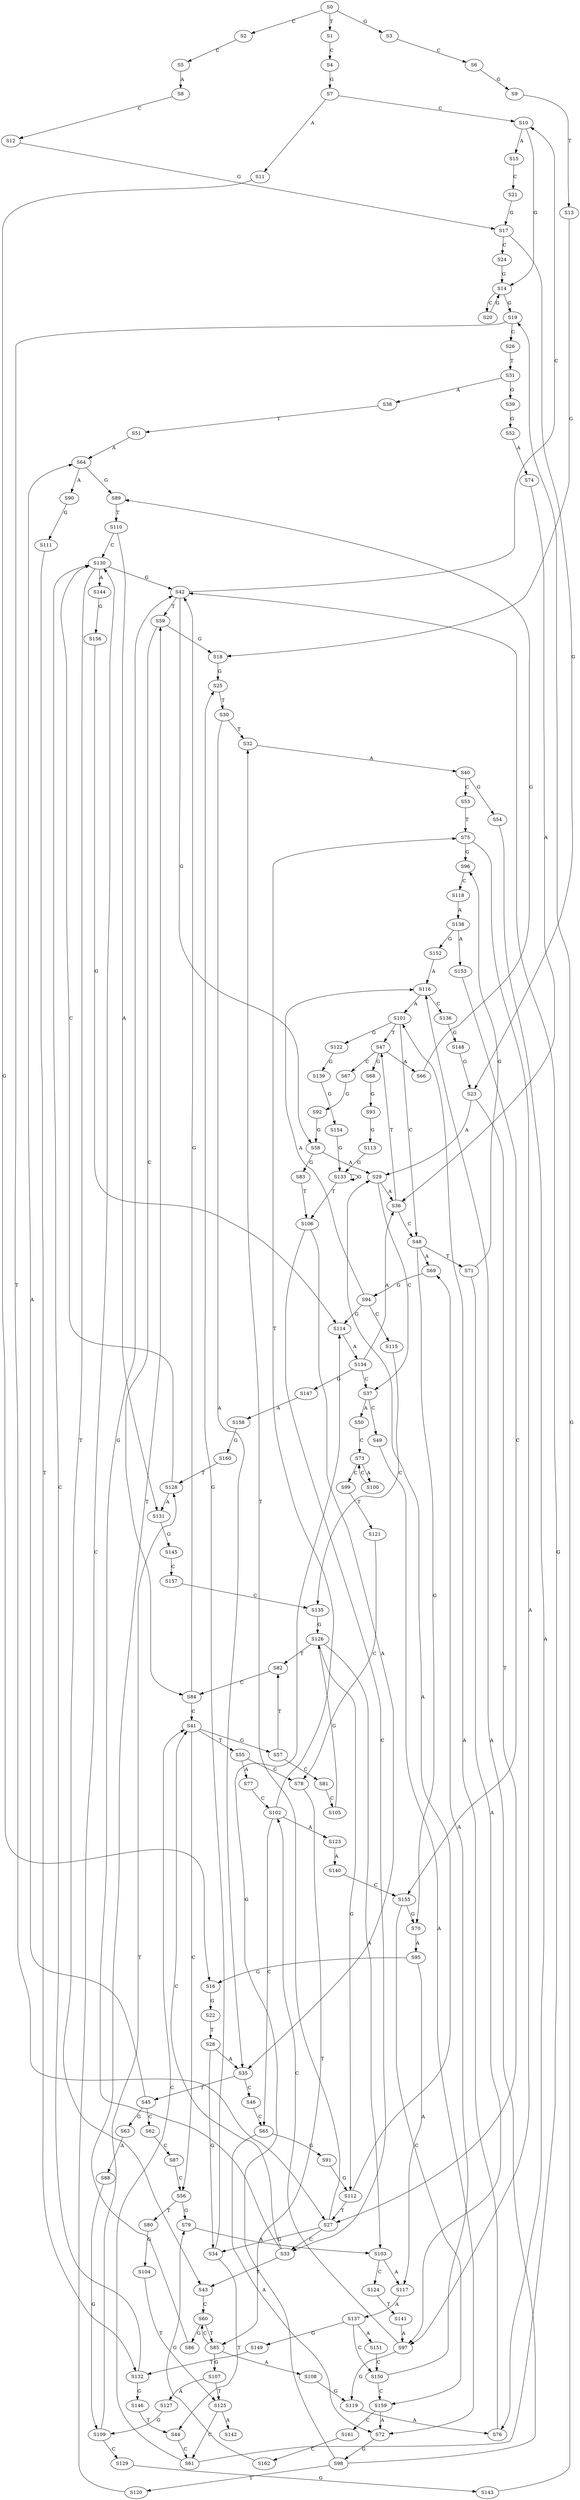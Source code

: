 strict digraph  {
	S0 -> S1 [ label = T ];
	S0 -> S2 [ label = C ];
	S0 -> S3 [ label = G ];
	S1 -> S4 [ label = C ];
	S2 -> S5 [ label = C ];
	S3 -> S6 [ label = C ];
	S4 -> S7 [ label = G ];
	S5 -> S8 [ label = A ];
	S6 -> S9 [ label = G ];
	S7 -> S10 [ label = C ];
	S7 -> S11 [ label = A ];
	S8 -> S12 [ label = C ];
	S9 -> S13 [ label = T ];
	S10 -> S14 [ label = G ];
	S10 -> S15 [ label = A ];
	S11 -> S16 [ label = G ];
	S12 -> S17 [ label = G ];
	S13 -> S18 [ label = G ];
	S14 -> S19 [ label = G ];
	S14 -> S20 [ label = C ];
	S15 -> S21 [ label = C ];
	S16 -> S22 [ label = G ];
	S17 -> S23 [ label = G ];
	S17 -> S24 [ label = C ];
	S18 -> S25 [ label = G ];
	S19 -> S26 [ label = C ];
	S19 -> S27 [ label = T ];
	S20 -> S14 [ label = G ];
	S21 -> S17 [ label = G ];
	S22 -> S28 [ label = T ];
	S23 -> S29 [ label = A ];
	S23 -> S27 [ label = T ];
	S24 -> S14 [ label = G ];
	S25 -> S30 [ label = T ];
	S26 -> S31 [ label = T ];
	S27 -> S32 [ label = T ];
	S27 -> S33 [ label = C ];
	S27 -> S34 [ label = G ];
	S28 -> S34 [ label = G ];
	S28 -> S35 [ label = A ];
	S29 -> S36 [ label = A ];
	S29 -> S37 [ label = C ];
	S30 -> S35 [ label = A ];
	S30 -> S32 [ label = T ];
	S31 -> S38 [ label = A ];
	S31 -> S39 [ label = G ];
	S32 -> S40 [ label = A ];
	S33 -> S41 [ label = C ];
	S33 -> S42 [ label = G ];
	S33 -> S43 [ label = T ];
	S34 -> S44 [ label = T ];
	S34 -> S25 [ label = G ];
	S35 -> S45 [ label = T ];
	S35 -> S46 [ label = C ];
	S36 -> S47 [ label = T ];
	S36 -> S48 [ label = C ];
	S37 -> S49 [ label = C ];
	S37 -> S50 [ label = A ];
	S38 -> S51 [ label = T ];
	S39 -> S52 [ label = G ];
	S40 -> S53 [ label = C ];
	S40 -> S54 [ label = G ];
	S41 -> S55 [ label = T ];
	S41 -> S56 [ label = C ];
	S41 -> S57 [ label = G ];
	S42 -> S58 [ label = G ];
	S42 -> S59 [ label = T ];
	S42 -> S10 [ label = C ];
	S43 -> S60 [ label = C ];
	S44 -> S61 [ label = C ];
	S45 -> S62 [ label = C ];
	S45 -> S63 [ label = G ];
	S45 -> S64 [ label = A ];
	S46 -> S65 [ label = C ];
	S47 -> S66 [ label = A ];
	S47 -> S67 [ label = C ];
	S47 -> S68 [ label = G ];
	S48 -> S69 [ label = A ];
	S48 -> S70 [ label = G ];
	S48 -> S71 [ label = T ];
	S49 -> S72 [ label = A ];
	S50 -> S73 [ label = C ];
	S51 -> S64 [ label = A ];
	S52 -> S74 [ label = A ];
	S53 -> S75 [ label = T ];
	S54 -> S76 [ label = A ];
	S55 -> S77 [ label = A ];
	S55 -> S78 [ label = C ];
	S56 -> S79 [ label = G ];
	S56 -> S80 [ label = T ];
	S57 -> S81 [ label = C ];
	S57 -> S82 [ label = T ];
	S58 -> S29 [ label = A ];
	S58 -> S83 [ label = G ];
	S59 -> S84 [ label = C ];
	S59 -> S18 [ label = G ];
	S60 -> S85 [ label = T ];
	S60 -> S86 [ label = G ];
	S61 -> S42 [ label = G ];
	S61 -> S41 [ label = C ];
	S62 -> S87 [ label = C ];
	S63 -> S88 [ label = A ];
	S64 -> S89 [ label = G ];
	S64 -> S90 [ label = A ];
	S65 -> S72 [ label = A ];
	S65 -> S91 [ label = G ];
	S66 -> S89 [ label = G ];
	S67 -> S92 [ label = G ];
	S68 -> S93 [ label = G ];
	S69 -> S94 [ label = G ];
	S70 -> S95 [ label = A ];
	S71 -> S96 [ label = G ];
	S71 -> S97 [ label = A ];
	S72 -> S98 [ label = G ];
	S73 -> S99 [ label = C ];
	S73 -> S100 [ label = A ];
	S74 -> S36 [ label = A ];
	S75 -> S97 [ label = A ];
	S75 -> S96 [ label = G ];
	S76 -> S101 [ label = A ];
	S77 -> S102 [ label = C ];
	S78 -> S85 [ label = T ];
	S79 -> S103 [ label = A ];
	S80 -> S104 [ label = G ];
	S81 -> S105 [ label = C ];
	S82 -> S84 [ label = C ];
	S83 -> S106 [ label = T ];
	S84 -> S42 [ label = G ];
	S84 -> S41 [ label = C ];
	S85 -> S107 [ label = G ];
	S85 -> S60 [ label = C ];
	S85 -> S108 [ label = A ];
	S86 -> S59 [ label = T ];
	S87 -> S56 [ label = C ];
	S88 -> S109 [ label = G ];
	S89 -> S110 [ label = T ];
	S90 -> S111 [ label = G ];
	S91 -> S112 [ label = G ];
	S92 -> S58 [ label = G ];
	S93 -> S113 [ label = G ];
	S94 -> S114 [ label = G ];
	S94 -> S115 [ label = C ];
	S94 -> S116 [ label = A ];
	S95 -> S16 [ label = G ];
	S95 -> S117 [ label = A ];
	S96 -> S118 [ label = C ];
	S97 -> S119 [ label = G ];
	S97 -> S102 [ label = C ];
	S98 -> S120 [ label = T ];
	S98 -> S114 [ label = G ];
	S98 -> S116 [ label = A ];
	S99 -> S121 [ label = T ];
	S100 -> S73 [ label = C ];
	S101 -> S47 [ label = T ];
	S101 -> S48 [ label = C ];
	S101 -> S122 [ label = G ];
	S102 -> S65 [ label = C ];
	S102 -> S75 [ label = T ];
	S102 -> S123 [ label = A ];
	S103 -> S117 [ label = A ];
	S103 -> S124 [ label = C ];
	S104 -> S125 [ label = T ];
	S105 -> S126 [ label = G ];
	S106 -> S35 [ label = A ];
	S106 -> S33 [ label = C ];
	S107 -> S127 [ label = A ];
	S107 -> S125 [ label = T ];
	S108 -> S119 [ label = G ];
	S109 -> S128 [ label = T ];
	S109 -> S129 [ label = C ];
	S110 -> S130 [ label = C ];
	S110 -> S131 [ label = A ];
	S111 -> S132 [ label = T ];
	S112 -> S29 [ label = A ];
	S112 -> S27 [ label = T ];
	S113 -> S133 [ label = G ];
	S114 -> S134 [ label = A ];
	S115 -> S135 [ label = C ];
	S116 -> S136 [ label = C ];
	S116 -> S101 [ label = A ];
	S117 -> S137 [ label = A ];
	S118 -> S138 [ label = A ];
	S119 -> S76 [ label = A ];
	S120 -> S130 [ label = C ];
	S121 -> S78 [ label = C ];
	S122 -> S139 [ label = G ];
	S123 -> S140 [ label = A ];
	S124 -> S141 [ label = T ];
	S125 -> S142 [ label = A ];
	S125 -> S61 [ label = C ];
	S126 -> S103 [ label = A ];
	S126 -> S82 [ label = T ];
	S126 -> S112 [ label = G ];
	S127 -> S109 [ label = G ];
	S128 -> S131 [ label = A ];
	S128 -> S130 [ label = C ];
	S129 -> S143 [ label = G ];
	S130 -> S43 [ label = T ];
	S130 -> S144 [ label = A ];
	S130 -> S42 [ label = G ];
	S131 -> S145 [ label = G ];
	S132 -> S146 [ label = G ];
	S132 -> S130 [ label = C ];
	S133 -> S106 [ label = T ];
	S133 -> S133 [ label = G ];
	S134 -> S36 [ label = A ];
	S134 -> S37 [ label = C ];
	S134 -> S147 [ label = G ];
	S135 -> S126 [ label = G ];
	S136 -> S148 [ label = G ];
	S137 -> S149 [ label = G ];
	S137 -> S150 [ label = C ];
	S137 -> S151 [ label = A ];
	S138 -> S152 [ label = G ];
	S138 -> S153 [ label = A ];
	S139 -> S154 [ label = G ];
	S140 -> S155 [ label = C ];
	S141 -> S97 [ label = A ];
	S143 -> S19 [ label = G ];
	S144 -> S156 [ label = G ];
	S145 -> S157 [ label = C ];
	S146 -> S44 [ label = T ];
	S147 -> S158 [ label = A ];
	S148 -> S23 [ label = G ];
	S149 -> S132 [ label = T ];
	S150 -> S159 [ label = C ];
	S150 -> S69 [ label = A ];
	S151 -> S150 [ label = C ];
	S152 -> S116 [ label = A ];
	S153 -> S155 [ label = C ];
	S154 -> S133 [ label = G ];
	S155 -> S159 [ label = C ];
	S155 -> S70 [ label = G ];
	S156 -> S114 [ label = G ];
	S157 -> S135 [ label = C ];
	S158 -> S160 [ label = G ];
	S159 -> S161 [ label = C ];
	S159 -> S72 [ label = A ];
	S160 -> S128 [ label = T ];
	S161 -> S162 [ label = C ];
	S162 -> S79 [ label = G ];
}
